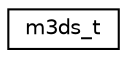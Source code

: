 digraph "Graphical Class Hierarchy"
{
 // LATEX_PDF_SIZE
  edge [fontname="Helvetica",fontsize="10",labelfontname="Helvetica",labelfontsize="10"];
  node [fontname="Helvetica",fontsize="10",shape=record];
  rankdir="LR";
  Node0 [label="m3ds_t",height=0.2,width=0.4,color="black", fillcolor="white", style="filled",URL="$structm3ds__t.html",tooltip=" "];
}
